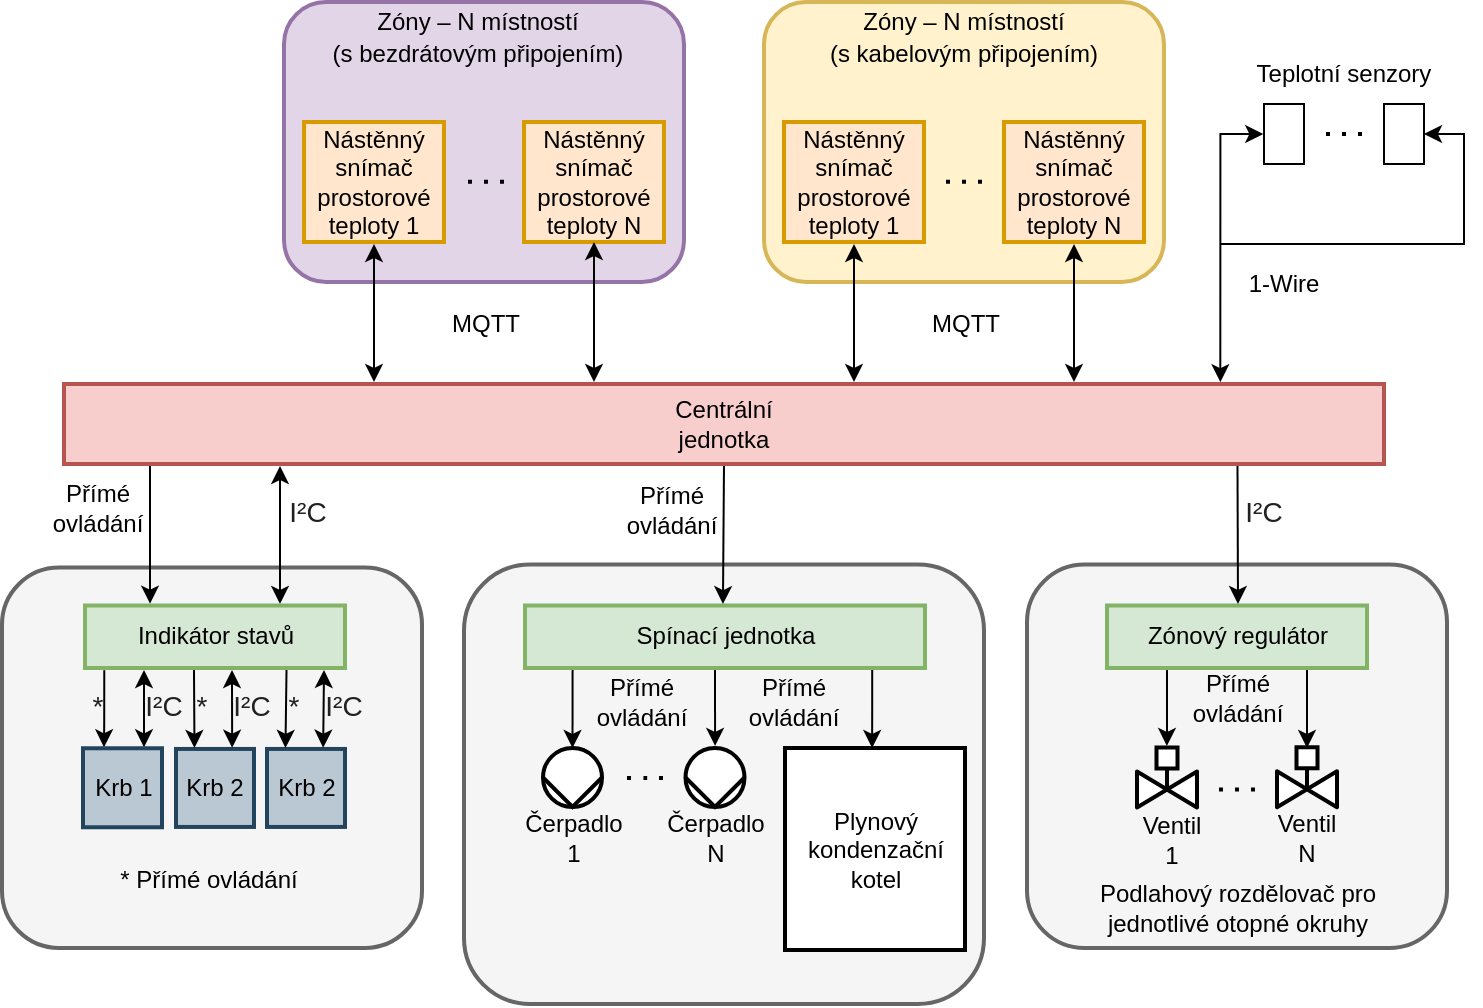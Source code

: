<mxfile version="15.2.7" type="device"><diagram id="OQWnciAQnM_iIbDHGHQT" name="Page-1"><mxGraphModel dx="1673" dy="829" grid="1" gridSize="10" guides="1" tooltips="1" connect="1" arrows="1" fold="1" page="1" pageScale="1" pageWidth="827" pageHeight="1169" math="1" shadow="0"><root><mxCell id="0"/><mxCell id="1" parent="0"/><mxCell id="rNNqhviS-toqoHtGZwfO-22" value="" style="rounded=1;whiteSpace=wrap;html=1;strokeWidth=2;strokeColor=#9673a6;fillColor=#e1d5e7;" parent="1" vertex="1"><mxGeometry x="200" y="159" width="200" height="140" as="geometry"/></mxCell><mxCell id="rNNqhviS-toqoHtGZwfO-32" value="" style="rounded=1;whiteSpace=wrap;html=1;strokeWidth=2;strokeColor=#d6b656;fillColor=#fff2cc;" parent="1" vertex="1"><mxGeometry x="440" y="159" width="200" height="140" as="geometry"/></mxCell><mxCell id="rNNqhviS-toqoHtGZwfO-74" value="" style="rounded=1;whiteSpace=wrap;html=1;strokeWidth=2;strokeColor=#666666;fontColor=#333333;fillColor=#f5f5f5;" parent="1" vertex="1"><mxGeometry x="571.5" y="440.25" width="210" height="191.75" as="geometry"/></mxCell><mxCell id="rNNqhviS-toqoHtGZwfO-81" style="edgeStyle=orthogonalEdgeStyle;rounded=0;orthogonalLoop=1;jettySize=auto;html=1;startArrow=classic;startFill=1;endArrow=none;endFill=0;entryX=0.839;entryY=1.003;entryDx=0;entryDy=0;entryPerimeter=0;" parent="1" target="rNNqhviS-toqoHtGZwfO-60" edge="1"><mxGeometry relative="1" as="geometry"><mxPoint x="711.5" y="532" as="sourcePoint"/><Array as="points"><mxPoint x="711.5" y="492"/></Array></mxGeometry></mxCell><mxCell id="C-ky9rX12c1Sp_fLIFlz-12" value="" style="rounded=1;whiteSpace=wrap;html=1;strokeWidth=2;strokeColor=#666666;fontColor=#333333;fillColor=#f5f5f5;" parent="1" vertex="1"><mxGeometry x="59" y="441.75" width="210" height="190.25" as="geometry"/></mxCell><mxCell id="C-ky9rX12c1Sp_fLIFlz-14" style="edgeStyle=orthogonalEdgeStyle;rounded=0;orthogonalLoop=1;jettySize=auto;html=1;startArrow=none;startFill=0;endArrow=classic;endFill=1;entryX=0.498;entryY=-0.026;entryDx=0;entryDy=0;entryPerimeter=0;" parent="1" source="rNNqhviS-toqoHtGZwfO-60" target="rNNqhviS-toqoHtGZwfO-65" edge="1"><mxGeometry relative="1" as="geometry"><Array as="points"><mxPoint x="641.5" y="522"/><mxPoint x="641.5" y="522"/></Array></mxGeometry></mxCell><mxCell id="rNNqhviS-toqoHtGZwfO-60" value="Zónový regulátor" style="rounded=0;whiteSpace=wrap;html=1;strokeWidth=2;fillColor=#d5e8d4;strokeColor=#82b366;" parent="1" vertex="1"><mxGeometry x="611.5" y="460.75" width="130" height="31.25" as="geometry"/></mxCell><mxCell id="C-ky9rX12c1Sp_fLIFlz-6" value="" style="rounded=1;whiteSpace=wrap;html=1;strokeWidth=2;fillColor=#f5f5f5;strokeColor=#666666;fontColor=#333333;" parent="1" vertex="1"><mxGeometry x="290" y="440.25" width="260" height="219.75" as="geometry"/></mxCell><mxCell id="rNNqhviS-toqoHtGZwfO-63" style="edgeStyle=orthogonalEdgeStyle;rounded=0;orthogonalLoop=1;jettySize=auto;html=1;exitX=0.889;exitY=0.979;exitDx=0;exitDy=0;startArrow=none;startFill=0;endArrow=classic;endFill=1;exitPerimeter=0;" parent="1" source="rNNqhviS-toqoHtGZwfO-1" edge="1"><mxGeometry relative="1" as="geometry"><mxPoint x="677" y="460" as="targetPoint"/><Array as="points"><mxPoint x="676" y="389"/></Array></mxGeometry></mxCell><mxCell id="rNNqhviS-toqoHtGZwfO-12" style="edgeStyle=orthogonalEdgeStyle;rounded=0;orthogonalLoop=1;jettySize=auto;html=1;exitX=0.5;exitY=1;exitDx=0;exitDy=0;startArrow=classic;startFill=1;" parent="1" edge="1"><mxGeometry relative="1" as="geometry"><mxPoint x="560.5" y="432" as="sourcePoint"/><mxPoint x="560.5" y="432" as="targetPoint"/></mxGeometry></mxCell><mxCell id="rNNqhviS-toqoHtGZwfO-31" value="" style="endArrow=none;dashed=1;html=1;dashPattern=1 3;strokeWidth=2;" parent="1" edge="1"><mxGeometry x="436" y="158.9" width="50" height="50" as="geometry"><mxPoint x="549" y="248.9" as="sourcePoint"/><mxPoint x="529" y="248.9" as="targetPoint"/></mxGeometry></mxCell><mxCell id="rNNqhviS-toqoHtGZwfO-33" value="Zóny – N místností" style="text;html=1;strokeColor=none;fillColor=none;align=center;verticalAlign=middle;whiteSpace=wrap;rounded=0;" parent="1" vertex="1"><mxGeometry x="475" y="159" width="130" height="20" as="geometry"/></mxCell><mxCell id="rNNqhviS-toqoHtGZwfO-34" value="(s kabelovým připojením)" style="text;html=1;strokeColor=none;fillColor=none;align=center;verticalAlign=middle;whiteSpace=wrap;rounded=0;" parent="1" vertex="1"><mxGeometry x="445" y="175" width="190" height="20" as="geometry"/></mxCell><mxCell id="rNNqhviS-toqoHtGZwfO-21" value="" style="endArrow=none;dashed=1;html=1;dashPattern=1 3;strokeWidth=2;" parent="1" edge="1"><mxGeometry x="197" y="158.9" width="50" height="50" as="geometry"><mxPoint x="310" y="248.9" as="sourcePoint"/><mxPoint x="290" y="248.9" as="targetPoint"/></mxGeometry></mxCell><mxCell id="rNNqhviS-toqoHtGZwfO-23" value="Zóny – N místností" style="text;html=1;strokeColor=none;fillColor=none;align=center;verticalAlign=middle;whiteSpace=wrap;rounded=0;" parent="1" vertex="1"><mxGeometry x="232" y="159" width="130" height="20" as="geometry"/></mxCell><mxCell id="rNNqhviS-toqoHtGZwfO-24" value="(s bezdrátovým připojením)" style="text;html=1;strokeColor=none;fillColor=none;align=center;verticalAlign=middle;whiteSpace=wrap;rounded=0;" parent="1" vertex="1"><mxGeometry x="202" y="175" width="190" height="20" as="geometry"/></mxCell><mxCell id="rNNqhviS-toqoHtGZwfO-65" value="" style="verticalLabelPosition=bottom;align=center;html=1;verticalAlign=top;pointerEvents=1;dashed=0;shape=mxgraph.pid2valves.valve;valveType=gate;actuator=powered;strokeWidth=2;" parent="1" vertex="1"><mxGeometry x="626.5" y="531.75" width="30" height="30" as="geometry"/></mxCell><mxCell id="rNNqhviS-toqoHtGZwfO-66" value="" style="part=1;strokeColor=none;fillColor=none;fontStyle=1;fontSize=14;" parent="rNNqhviS-toqoHtGZwfO-65" vertex="1"><mxGeometry x="9.75" width="10.5" height="10.5" as="geometry"/></mxCell><mxCell id="rNNqhviS-toqoHtGZwfO-67" value="" style="verticalLabelPosition=bottom;align=center;html=1;verticalAlign=top;pointerEvents=1;dashed=0;shape=mxgraph.pid2valves.valve;valveType=gate;actuator=powered;strokeWidth=2;" parent="1" vertex="1"><mxGeometry x="696.5" y="531.63" width="30" height="30" as="geometry"/></mxCell><mxCell id="rNNqhviS-toqoHtGZwfO-68" value="" style="part=1;strokeColor=none;fillColor=none;fontStyle=1;fontSize=14;" parent="rNNqhviS-toqoHtGZwfO-67" vertex="1"><mxGeometry x="9.75" width="10.5" height="10.5" as="geometry"/></mxCell><mxCell id="rNNqhviS-toqoHtGZwfO-71" value="" style="endArrow=none;dashed=1;html=1;dashPattern=1 3;strokeWidth=2;" parent="1" edge="1"><mxGeometry x="572.5" y="462.76" width="50" height="50" as="geometry"><mxPoint x="685.5" y="552.76" as="sourcePoint"/><mxPoint x="665.5" y="552.76" as="targetPoint"/></mxGeometry></mxCell><mxCell id="rNNqhviS-toqoHtGZwfO-72" value="Ventil 1" style="text;html=1;strokeColor=none;fillColor=none;align=center;verticalAlign=middle;whiteSpace=wrap;rounded=0;" parent="1" vertex="1"><mxGeometry x="626.5" y="567.5" width="34" height="20" as="geometry"/></mxCell><mxCell id="rNNqhviS-toqoHtGZwfO-73" value="Ventil N" style="text;html=1;strokeColor=none;fillColor=none;align=center;verticalAlign=middle;whiteSpace=wrap;rounded=0;" parent="1" vertex="1"><mxGeometry x="694" y="566.63" width="35" height="20" as="geometry"/></mxCell><mxCell id="rNNqhviS-toqoHtGZwfO-75" value="Podlahový rozdělovač pro jednotlivé otopné okruhy" style="text;html=1;strokeColor=none;fillColor=none;align=center;verticalAlign=middle;whiteSpace=wrap;rounded=0;" parent="1" vertex="1"><mxGeometry x="581.5" y="602" width="190" height="20" as="geometry"/></mxCell><mxCell id="rNNqhviS-toqoHtGZwfO-84" value="" style="shape=mxgraph.pid.pumps_-_iso.pump_(liquid);html=1;pointerEvents=1;align=center;verticalLabelPosition=bottom;verticalAlign=top;dashed=0;strokeWidth=2;aspect=fixed;rotation=90;" parent="1" vertex="1"><mxGeometry x="329.5" y="532" width="29.5" height="29.5" as="geometry"/></mxCell><mxCell id="rNNqhviS-toqoHtGZwfO-87" style="edgeStyle=orthogonalEdgeStyle;rounded=0;orthogonalLoop=1;jettySize=auto;html=1;startArrow=classic;startFill=1;endArrow=none;endFill=0;exitX=-0.036;exitY=0.499;exitDx=0;exitDy=0;exitPerimeter=0;" parent="1" source="rNNqhviS-toqoHtGZwfO-85" edge="1"><mxGeometry relative="1" as="geometry"><mxPoint x="415.5" y="532" as="sourcePoint"/><mxPoint x="415.5" y="492" as="targetPoint"/><Array as="points"><mxPoint x="415.5" y="492"/></Array></mxGeometry></mxCell><mxCell id="rNNqhviS-toqoHtGZwfO-85" value="" style="shape=mxgraph.pid.pumps_-_iso.pump_(liquid);html=1;pointerEvents=1;align=center;verticalLabelPosition=bottom;verticalAlign=top;dashed=0;strokeWidth=2;aspect=fixed;rotation=90;" parent="1" vertex="1"><mxGeometry x="400.75" y="532" width="29.5" height="29.5" as="geometry"/></mxCell><mxCell id="rNNqhviS-toqoHtGZwfO-88" value="" style="endArrow=none;dashed=1;html=1;dashPattern=1 3;strokeWidth=2;" parent="1" edge="1"><mxGeometry x="276.5" y="457" width="50" height="50" as="geometry"><mxPoint x="389.5" y="547" as="sourcePoint"/><mxPoint x="369.5" y="547" as="targetPoint"/><Array as="points"><mxPoint x="383.12" y="547.01"/></Array></mxGeometry></mxCell><mxCell id="rNNqhviS-toqoHtGZwfO-90" style="edgeStyle=orthogonalEdgeStyle;rounded=0;orthogonalLoop=1;jettySize=auto;html=1;entryX=0.868;entryY=0.998;entryDx=0;entryDy=0;entryPerimeter=0;startArrow=classic;startFill=1;endArrow=none;endFill=0;exitX=0.484;exitY=0;exitDx=0;exitDy=0;exitPerimeter=0;" parent="1" source="rNNqhviS-toqoHtGZwfO-89" target="rNNqhviS-toqoHtGZwfO-59" edge="1"><mxGeometry relative="1" as="geometry"><Array as="points"/></mxGeometry></mxCell><mxCell id="rNNqhviS-toqoHtGZwfO-89" value="Plynový kondenzační kotel" style="rounded=0;whiteSpace=wrap;html=1;strokeWidth=2;" parent="1" vertex="1"><mxGeometry x="450.5" y="532" width="90" height="101" as="geometry"/></mxCell><mxCell id="rNNqhviS-toqoHtGZwfO-92" value="Čerpadlo 1" style="text;html=1;strokeColor=none;fillColor=none;align=center;verticalAlign=middle;whiteSpace=wrap;rounded=0;" parent="1" vertex="1"><mxGeometry x="318.5" y="567" width="51.5" height="20" as="geometry"/></mxCell><mxCell id="rNNqhviS-toqoHtGZwfO-93" value="Čerpadlo N" style="text;html=1;strokeColor=none;fillColor=none;align=center;verticalAlign=middle;whiteSpace=wrap;rounded=0;" parent="1" vertex="1"><mxGeometry x="389.5" y="567" width="51.5" height="20" as="geometry"/></mxCell><mxCell id="C-ky9rX12c1Sp_fLIFlz-1" value="Krb 2" style="whiteSpace=wrap;html=1;aspect=fixed;fillColor=#bac8d3;strokeWidth=2;strokeColor=#23445d;" parent="1" vertex="1"><mxGeometry x="191.5" y="532.47" width="39" height="39" as="geometry"/></mxCell><mxCell id="C-ky9rX12c1Sp_fLIFlz-2" value="Krb 1" style="whiteSpace=wrap;html=1;aspect=fixed;fillColor=#bac8d3;strokeWidth=2;strokeColor=#23445d;" parent="1" vertex="1"><mxGeometry x="99.5" y="532.13" width="39.5" height="39.5" as="geometry"/></mxCell><mxCell id="C-ky9rX12c1Sp_fLIFlz-15" style="edgeStyle=orthogonalEdgeStyle;rounded=0;orthogonalLoop=1;jettySize=auto;html=1;startArrow=classic;startFill=1;endArrow=none;endFill=0;exitX=0;exitY=0.5;exitDx=0;exitDy=0;exitPerimeter=0;" parent="1" source="rNNqhviS-toqoHtGZwfO-84" edge="1"><mxGeometry relative="1" as="geometry"><mxPoint x="344.13" y="532" as="sourcePoint"/><mxPoint x="344.13" y="492" as="targetPoint"/><Array as="points"><mxPoint x="344.5" y="492"/></Array></mxGeometry></mxCell><mxCell id="TtT3A8iglEBPr6birOV--1" value="Nástěnný snímač prostorové teploty N" style="whiteSpace=wrap;html=1;strokeWidth=2;fillColor=#ffe6cc;strokeColor=#d79b00;" parent="1" vertex="1"><mxGeometry x="560" y="219" width="70" height="60" as="geometry"/></mxCell><mxCell id="TtT3A8iglEBPr6birOV--3" value="Nástěnný snímač prostorové teploty N" style="whiteSpace=wrap;html=1;strokeWidth=2;fillColor=#ffe6cc;strokeColor=#d79b00;" parent="1" vertex="1"><mxGeometry x="320" y="219" width="70" height="60" as="geometry"/></mxCell><mxCell id="TtT3A8iglEBPr6birOV--2" value="Nástěnný snímač prostorové teploty 1" style="whiteSpace=wrap;html=1;strokeWidth=2;fillColor=#ffe6cc;strokeColor=#d79b00;" parent="1" vertex="1"><mxGeometry x="210" y="219" width="70" height="60" as="geometry"/></mxCell><mxCell id="rNNqhviS-toqoHtGZwfO-29" value="Nástěnný snímač prostorové teploty 1" style="whiteSpace=wrap;html=1;strokeWidth=2;fillColor=#ffe6cc;strokeColor=#d79b00;" parent="1" vertex="1"><mxGeometry x="450" y="219" width="70" height="60" as="geometry"/></mxCell><mxCell id="rNNqhviS-toqoHtGZwfO-59" value="Spínací jednotka" style="rounded=0;whiteSpace=wrap;html=1;strokeWidth=2;fillColor=#d5e8d4;strokeColor=#82b366;" parent="1" vertex="1"><mxGeometry x="320.5" y="460.75" width="200" height="31.25" as="geometry"/></mxCell><mxCell id="VQHXvXNwqMxUp8Nu4b-u-8" value="MQTT" style="text;html=1;strokeColor=none;fillColor=none;align=center;verticalAlign=middle;whiteSpace=wrap;rounded=0;" parent="1" vertex="1"><mxGeometry x="280.5" y="310" width="40" height="20" as="geometry"/></mxCell><mxCell id="VQHXvXNwqMxUp8Nu4b-u-10" value="MQTT" style="text;html=1;strokeColor=none;fillColor=none;align=center;verticalAlign=middle;whiteSpace=wrap;rounded=0;" parent="1" vertex="1"><mxGeometry x="520.5" y="310" width="40" height="20" as="geometry"/></mxCell><mxCell id="VQHXvXNwqMxUp8Nu4b-u-12" value="&lt;span style=&quot;color: rgb(32 , 33 , 34) ; font-size: 14px ; background-color: rgb(255 , 255 , 255)&quot;&gt;I²C&lt;/span&gt;" style="text;html=1;strokeColor=none;fillColor=none;align=center;verticalAlign=middle;whiteSpace=wrap;rounded=0;" parent="1" vertex="1"><mxGeometry x="192" y="404" width="40" height="20" as="geometry"/></mxCell><mxCell id="VQHXvXNwqMxUp8Nu4b-u-13" value="Přímé ovládání" style="text;html=1;strokeColor=none;fillColor=none;align=center;verticalAlign=middle;whiteSpace=wrap;rounded=0;" parent="1" vertex="1"><mxGeometry x="87" y="402" width="40" height="20" as="geometry"/></mxCell><mxCell id="VQHXvXNwqMxUp8Nu4b-u-18" value="Přímé ovládání" style="text;html=1;strokeColor=none;fillColor=none;align=center;verticalAlign=middle;whiteSpace=wrap;rounded=0;" parent="1" vertex="1"><mxGeometry x="374" y="403" width="40" height="20" as="geometry"/></mxCell><mxCell id="VQHXvXNwqMxUp8Nu4b-u-19" value="&lt;span style=&quot;color: rgb(32, 33, 34); font-size: 14px;&quot;&gt;I²C&lt;/span&gt;" style="text;html=1;strokeColor=none;fillColor=none;align=center;verticalAlign=middle;whiteSpace=wrap;rounded=0;labelBackgroundColor=none;" parent="1" vertex="1"><mxGeometry x="670" y="404" width="40" height="20" as="geometry"/></mxCell><mxCell id="VQHXvXNwqMxUp8Nu4b-u-20" value="Přímé ovládání" style="text;html=1;strokeColor=none;fillColor=none;align=center;verticalAlign=middle;whiteSpace=wrap;rounded=0;" parent="1" vertex="1"><mxGeometry x="656.5" y="497" width="40" height="20" as="geometry"/></mxCell><mxCell id="VQHXvXNwqMxUp8Nu4b-u-22" value="Přímé ovládání" style="text;html=1;strokeColor=none;fillColor=none;align=center;verticalAlign=middle;whiteSpace=wrap;rounded=0;" parent="1" vertex="1"><mxGeometry x="359" y="499" width="40" height="20" as="geometry"/></mxCell><mxCell id="VQHXvXNwqMxUp8Nu4b-u-23" value="Přímé ovládání" style="text;html=1;strokeColor=none;fillColor=none;align=center;verticalAlign=middle;whiteSpace=wrap;rounded=0;" parent="1" vertex="1"><mxGeometry x="435" y="499" width="40" height="20" as="geometry"/></mxCell><mxCell id="VQHXvXNwqMxUp8Nu4b-u-25" style="edgeStyle=orthogonalEdgeStyle;rounded=0;orthogonalLoop=1;jettySize=auto;html=1;startArrow=classic;startFill=1;endArrow=classic;endFill=1;" parent="1" edge="1"><mxGeometry relative="1" as="geometry"><mxPoint x="485" y="280" as="sourcePoint"/><mxPoint x="485" y="349" as="targetPoint"/></mxGeometry></mxCell><mxCell id="VQHXvXNwqMxUp8Nu4b-u-26" style="edgeStyle=orthogonalEdgeStyle;rounded=0;orthogonalLoop=1;jettySize=auto;html=1;startArrow=classic;startFill=1;endArrow=classic;endFill=1;" parent="1" source="TtT3A8iglEBPr6birOV--3" edge="1"><mxGeometry relative="1" as="geometry"><mxPoint x="355" y="349" as="targetPoint"/></mxGeometry></mxCell><mxCell id="VQHXvXNwqMxUp8Nu4b-u-6" style="edgeStyle=orthogonalEdgeStyle;rounded=0;orthogonalLoop=1;jettySize=auto;html=1;startArrow=classic;startFill=1;" parent="1" edge="1"><mxGeometry relative="1" as="geometry"><mxPoint x="245" y="280" as="sourcePoint"/><mxPoint x="245" y="349" as="targetPoint"/></mxGeometry></mxCell><mxCell id="VQHXvXNwqMxUp8Nu4b-u-5" style="edgeStyle=orthogonalEdgeStyle;rounded=0;orthogonalLoop=1;jettySize=auto;html=1;startArrow=classic;startFill=1;" parent="1" edge="1"><mxGeometry relative="1" as="geometry"><mxPoint x="595" y="280" as="sourcePoint"/><mxPoint x="595" y="349" as="targetPoint"/></mxGeometry></mxCell><mxCell id="VQHXvXNwqMxUp8Nu4b-u-11" style="edgeStyle=orthogonalEdgeStyle;rounded=0;orthogonalLoop=1;jettySize=auto;html=1;exitX=0.25;exitY=-0.03;exitDx=0;exitDy=0;entryX=0.065;entryY=1.001;entryDx=0;entryDy=0;startArrow=classic;startFill=1;endArrow=none;endFill=0;entryPerimeter=0;exitPerimeter=0;" parent="1" source="C-ky9rX12c1Sp_fLIFlz-5" target="rNNqhviS-toqoHtGZwfO-1" edge="1"><mxGeometry relative="1" as="geometry"><Array as="points"><mxPoint x="133" y="392"/></Array></mxGeometry></mxCell><mxCell id="VQHXvXNwqMxUp8Nu4b-u-27" style="edgeStyle=orthogonalEdgeStyle;rounded=0;orthogonalLoop=1;jettySize=auto;html=1;exitX=0.5;exitY=1;exitDx=0;exitDy=0;entryX=0.498;entryY=0.09;entryDx=0;entryDy=0;entryPerimeter=0;startArrow=none;startFill=0;endArrow=classic;endFill=1;" parent="1" source="rNNqhviS-toqoHtGZwfO-1" target="C-ky9rX12c1Sp_fLIFlz-6" edge="1"><mxGeometry relative="1" as="geometry"><Array as="points"><mxPoint x="419" y="390"/></Array></mxGeometry></mxCell><mxCell id="rNNqhviS-toqoHtGZwfO-1" value="Centrální&lt;br&gt;jednotka" style="whiteSpace=wrap;html=1;fillColor=#f8cecc;strokeWidth=2;strokeColor=#b85450;" parent="1" vertex="1"><mxGeometry x="90" y="350" width="660" height="40" as="geometry"/></mxCell><mxCell id="C-ky9rX12c1Sp_fLIFlz-8" style="edgeStyle=orthogonalEdgeStyle;rounded=0;orthogonalLoop=1;jettySize=auto;html=1;startArrow=classic;startFill=1;" parent="1" edge="1"><mxGeometry relative="1" as="geometry"><mxPoint x="198" y="460" as="targetPoint"/><mxPoint x="198" y="391" as="sourcePoint"/><Array as="points"/></mxGeometry></mxCell><mxCell id="VQHXvXNwqMxUp8Nu4b-u-28" value="&lt;span style=&quot;color: rgb(32 , 33 , 34) ; font-size: 14px&quot;&gt;I²C&lt;/span&gt;" style="text;html=1;strokeColor=none;fillColor=none;align=center;verticalAlign=middle;whiteSpace=wrap;rounded=0;" parent="1" vertex="1"><mxGeometry x="120" y="501" width="40" height="20" as="geometry"/></mxCell><mxCell id="VQHXvXNwqMxUp8Nu4b-u-29" style="edgeStyle=orthogonalEdgeStyle;rounded=0;orthogonalLoop=1;jettySize=auto;html=1;startArrow=classic;startFill=1;endArrow=classic;endFill=1;entryX=0.72;entryY=-0.016;entryDx=0;entryDy=0;entryPerimeter=0;" parent="1" target="C-ky9rX12c1Sp_fLIFlz-1" edge="1"><mxGeometry relative="1" as="geometry"><mxPoint x="220" y="493" as="sourcePoint"/><mxPoint x="220" y="530.84" as="targetPoint"/><Array as="points"/></mxGeometry></mxCell><mxCell id="VQHXvXNwqMxUp8Nu4b-u-30" style="edgeStyle=orthogonalEdgeStyle;rounded=0;orthogonalLoop=1;jettySize=auto;html=1;entryX=0.25;entryY=0;entryDx=0;entryDy=0;startArrow=none;startFill=0;endArrow=classic;endFill=1;exitX=0.157;exitY=1.005;exitDx=0;exitDy=0;exitPerimeter=0;" parent="1" edge="1"><mxGeometry relative="1" as="geometry"><Array as="points"><mxPoint x="200.36" y="491.84"/></Array><mxPoint x="201.27" y="491.996" as="sourcePoint"/><mxPoint x="200.735" y="531.97" as="targetPoint"/></mxGeometry></mxCell><mxCell id="C-ky9rX12c1Sp_fLIFlz-5" value="Indikátor stavů" style="rounded=0;whiteSpace=wrap;html=1;fillColor=#d5e8d4;strokeWidth=2;strokeColor=#82b366;" parent="1" vertex="1"><mxGeometry x="100.5" y="460.75" width="130" height="31.25" as="geometry"/></mxCell><mxCell id="VQHXvXNwqMxUp8Nu4b-u-31" value="* Přímé ovládání" style="text;html=1;strokeColor=none;fillColor=none;align=center;verticalAlign=middle;whiteSpace=wrap;rounded=0;" parent="1" vertex="1"><mxGeometry x="115" y="587.5" width="95" height="20" as="geometry"/></mxCell><mxCell id="LA1kg5CEaiMelwjSd2up-3" value="" style="group" parent="1" vertex="1" connectable="0"><mxGeometry x="680" y="205" width="40" height="40" as="geometry"/></mxCell><mxCell id="LA1kg5CEaiMelwjSd2up-2" value="" style="shape=image;html=1;verticalAlign=top;verticalLabelPosition=bottom;labelBackgroundColor=#ffffff;imageAspect=0;aspect=fixed;image=https://cdn0.iconfinder.com/data/icons/good-weather-1/96/weather_icons-64-128.png;fillColor=none;" parent="LA1kg5CEaiMelwjSd2up-3" vertex="1"><mxGeometry width="40" height="40" as="geometry"/></mxCell><mxCell id="LA1kg5CEaiMelwjSd2up-1" value="" style="rounded=0;whiteSpace=wrap;html=1;fillColor=none;" parent="LA1kg5CEaiMelwjSd2up-3" vertex="1"><mxGeometry x="10" y="5" width="20" height="30" as="geometry"/></mxCell><mxCell id="LA1kg5CEaiMelwjSd2up-4" value="" style="group" parent="1" vertex="1" connectable="0"><mxGeometry x="740" y="205" width="40" height="40" as="geometry"/></mxCell><mxCell id="LA1kg5CEaiMelwjSd2up-5" value="" style="shape=image;html=1;verticalAlign=top;verticalLabelPosition=bottom;labelBackgroundColor=#ffffff;imageAspect=0;aspect=fixed;image=https://cdn0.iconfinder.com/data/icons/good-weather-1/96/weather_icons-64-128.png;fillColor=none;" parent="LA1kg5CEaiMelwjSd2up-4" vertex="1"><mxGeometry width="40" height="40" as="geometry"/></mxCell><mxCell id="LA1kg5CEaiMelwjSd2up-6" value="" style="rounded=0;whiteSpace=wrap;html=1;fillColor=none;" parent="LA1kg5CEaiMelwjSd2up-4" vertex="1"><mxGeometry x="10" y="5" width="20" height="30" as="geometry"/></mxCell><mxCell id="LA1kg5CEaiMelwjSd2up-7" value="" style="endArrow=none;dashed=1;html=1;dashPattern=1 3;strokeWidth=2;" parent="1" edge="1"><mxGeometry x="626" y="135" width="50" height="50" as="geometry"><mxPoint x="739" y="225" as="sourcePoint"/><mxPoint x="719" y="225" as="targetPoint"/></mxGeometry></mxCell><mxCell id="LA1kg5CEaiMelwjSd2up-8" style="edgeStyle=orthogonalEdgeStyle;rounded=0;orthogonalLoop=1;jettySize=auto;html=1;entryX=0.876;entryY=-0.023;entryDx=0;entryDy=0;entryPerimeter=0;exitX=-0.018;exitY=0.5;exitDx=0;exitDy=0;exitPerimeter=0;startArrow=classic;startFill=1;" parent="1" source="LA1kg5CEaiMelwjSd2up-1" target="rNNqhviS-toqoHtGZwfO-1" edge="1"><mxGeometry relative="1" as="geometry"><Array as="points"><mxPoint x="668" y="225"/></Array></mxGeometry></mxCell><mxCell id="LA1kg5CEaiMelwjSd2up-9" style="edgeStyle=orthogonalEdgeStyle;rounded=0;orthogonalLoop=1;jettySize=auto;html=1;endArrow=none;endFill=0;exitX=1;exitY=0.5;exitDx=0;exitDy=0;exitPerimeter=0;startArrow=classic;startFill=1;" parent="1" source="LA1kg5CEaiMelwjSd2up-6" edge="1"><mxGeometry relative="1" as="geometry"><mxPoint x="668" y="280" as="targetPoint"/><Array as="points"><mxPoint x="790" y="225"/><mxPoint x="790" y="280"/><mxPoint x="668" y="280"/></Array></mxGeometry></mxCell><mxCell id="LA1kg5CEaiMelwjSd2up-11" value="Teplotní senzory" style="text;html=1;strokeColor=none;fillColor=none;align=center;verticalAlign=middle;whiteSpace=wrap;rounded=0;" parent="1" vertex="1"><mxGeometry x="680" y="179" width="100" height="31" as="geometry"/></mxCell><mxCell id="LA1kg5CEaiMelwjSd2up-12" value="1-Wire" style="text;html=1;strokeColor=none;fillColor=none;align=center;verticalAlign=middle;whiteSpace=wrap;rounded=0;" parent="1" vertex="1"><mxGeometry x="680" y="290" width="40" height="20" as="geometry"/></mxCell><mxCell id="zdC9ynSncUEInAu2mO6V-1" value="Krb 2" style="whiteSpace=wrap;html=1;aspect=fixed;fillColor=#bac8d3;strokeWidth=2;strokeColor=#23445d;" vertex="1" parent="1"><mxGeometry x="146" y="532.47" width="39" height="39" as="geometry"/></mxCell><mxCell id="zdC9ynSncUEInAu2mO6V-2" style="edgeStyle=orthogonalEdgeStyle;rounded=0;orthogonalLoop=1;jettySize=auto;html=1;startArrow=classic;startFill=1;endArrow=classic;endFill=1;entryX=0.72;entryY=-0.016;entryDx=0;entryDy=0;entryPerimeter=0;" edge="1" parent="1" target="zdC9ynSncUEInAu2mO6V-1"><mxGeometry relative="1" as="geometry"><mxPoint x="174" y="493" as="sourcePoint"/><mxPoint x="174.5" y="530.84" as="targetPoint"/><Array as="points"><mxPoint x="174.5" y="499.84"/><mxPoint x="174.5" y="499.84"/></Array></mxGeometry></mxCell><mxCell id="zdC9ynSncUEInAu2mO6V-3" style="edgeStyle=orthogonalEdgeStyle;rounded=0;orthogonalLoop=1;jettySize=auto;html=1;entryX=0.25;entryY=0;entryDx=0;entryDy=0;startArrow=none;startFill=0;endArrow=classic;endFill=1;" edge="1" parent="1"><mxGeometry relative="1" as="geometry"><Array as="points"><mxPoint x="155" y="498"/><mxPoint x="155" y="493"/><mxPoint x="155" y="493"/></Array><mxPoint x="155" y="493" as="sourcePoint"/><mxPoint x="155.235" y="531.97" as="targetPoint"/></mxGeometry></mxCell><mxCell id="zdC9ynSncUEInAu2mO6V-4" value="&lt;span style=&quot;color: rgb(32 , 33 , 34) ; font-size: 14px&quot;&gt;I²C&lt;/span&gt;" style="text;html=1;strokeColor=none;fillColor=none;align=center;verticalAlign=middle;whiteSpace=wrap;rounded=0;" vertex="1" parent="1"><mxGeometry x="164" y="501" width="40" height="20" as="geometry"/></mxCell><mxCell id="zdC9ynSncUEInAu2mO6V-5" value="&lt;span style=&quot;color: rgb(32 , 33 , 34) ; font-size: 14px&quot;&gt;I²C&lt;/span&gt;" style="text;html=1;strokeColor=none;fillColor=none;align=center;verticalAlign=middle;whiteSpace=wrap;rounded=0;" vertex="1" parent="1"><mxGeometry x="210" y="501" width="40" height="20" as="geometry"/></mxCell><mxCell id="zdC9ynSncUEInAu2mO6V-6" value="&lt;span style=&quot;color: rgb(32 , 33 , 34) ; font-size: 14px&quot;&gt;*&lt;/span&gt;" style="text;html=1;strokeColor=none;fillColor=none;align=center;verticalAlign=middle;whiteSpace=wrap;rounded=0;" vertex="1" parent="1"><mxGeometry x="87" y="501" width="40" height="20" as="geometry"/></mxCell><mxCell id="zdC9ynSncUEInAu2mO6V-7" value="&lt;span style=&quot;color: rgb(32 , 33 , 34) ; font-size: 14px&quot;&gt;*&lt;/span&gt;" style="text;html=1;strokeColor=none;fillColor=none;align=center;verticalAlign=middle;whiteSpace=wrap;rounded=0;" vertex="1" parent="1"><mxGeometry x="139" y="501" width="40" height="20" as="geometry"/></mxCell><mxCell id="zdC9ynSncUEInAu2mO6V-8" value="&lt;span style=&quot;color: rgb(32 , 33 , 34) ; font-size: 14px&quot;&gt;*&lt;/span&gt;" style="text;html=1;strokeColor=none;fillColor=none;align=center;verticalAlign=middle;whiteSpace=wrap;rounded=0;" vertex="1" parent="1"><mxGeometry x="185" y="501" width="40" height="20" as="geometry"/></mxCell><mxCell id="zdC9ynSncUEInAu2mO6V-9" style="edgeStyle=orthogonalEdgeStyle;rounded=0;orthogonalLoop=1;jettySize=auto;html=1;entryX=0.5;entryY=0;entryDx=0;entryDy=0;startArrow=none;startFill=0;endArrow=classic;endFill=1;exitX=0.228;exitY=1.035;exitDx=0;exitDy=0;exitPerimeter=0;" edge="1" parent="1"><mxGeometry relative="1" as="geometry"><mxPoint x="110.14" y="493.094" as="sourcePoint"/><mxPoint x="110" y="531.63" as="targetPoint"/><Array as="points"><mxPoint x="110" y="520"/><mxPoint x="110" y="520"/></Array></mxGeometry></mxCell><mxCell id="zdC9ynSncUEInAu2mO6V-10" style="edgeStyle=orthogonalEdgeStyle;rounded=0;orthogonalLoop=1;jettySize=auto;html=1;startArrow=classic;startFill=1;endArrow=classic;endFill=1;" edge="1" parent="1"><mxGeometry relative="1" as="geometry"><Array as="points"><mxPoint x="130" y="520.63"/><mxPoint x="130" y="520.63"/></Array><mxPoint x="130" y="493" as="sourcePoint"/><mxPoint x="130" y="531.63" as="targetPoint"/></mxGeometry></mxCell></root></mxGraphModel></diagram></mxfile>